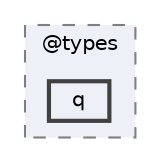 digraph "pkiclassroomrescheduler/src/main/frontend/node_modules/@types/q"
{
 // LATEX_PDF_SIZE
  bgcolor="transparent";
  edge [fontname=Helvetica,fontsize=10,labelfontname=Helvetica,labelfontsize=10];
  node [fontname=Helvetica,fontsize=10,shape=box,height=0.2,width=0.4];
  compound=true
  subgraph clusterdir_4e994157bc6d0b5f80f6b9b3b1e8b410 {
    graph [ bgcolor="#edf0f7", pencolor="grey50", label="@types", fontname=Helvetica,fontsize=10 style="filled,dashed", URL="dir_4e994157bc6d0b5f80f6b9b3b1e8b410.html",tooltip=""]
  dir_ea268137e9e5dc372c7d355f98381663 [label="q", fillcolor="#edf0f7", color="grey25", style="filled,bold", URL="dir_ea268137e9e5dc372c7d355f98381663.html",tooltip=""];
  }
}
